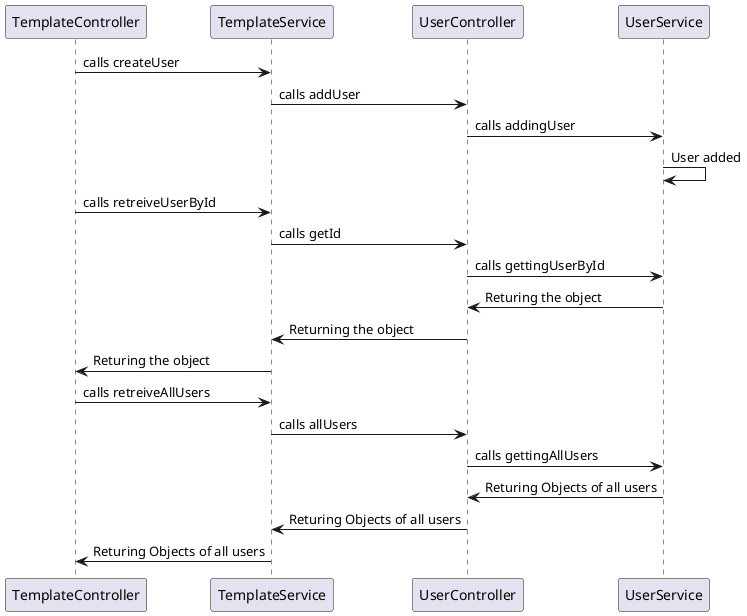 @startuml
TemplateController -> TemplateService:calls createUser
TemplateService -> UserController:calls addUser
UserController -> UserService:calls addingUser
UserService ->UserService:User added
TemplateController -> TemplateService:calls retreiveUserById
TemplateService -> UserController:calls getId
UserController -> UserService:calls gettingUserById
UserService ->UserController:Returing the object
UserController -> TemplateService:Returning the object
TemplateService ->TemplateController:Returing the object
TemplateController -> TemplateService:calls retreiveAllUsers
TemplateService -> UserController:calls allUsers
UserController -> UserService:calls gettingAllUsers
UserService ->UserController:Returing Objects of all users
UserController -> TemplateService:Returing Objects of all users
TemplateService ->TemplateController:Returing Objects of all users
@enduml